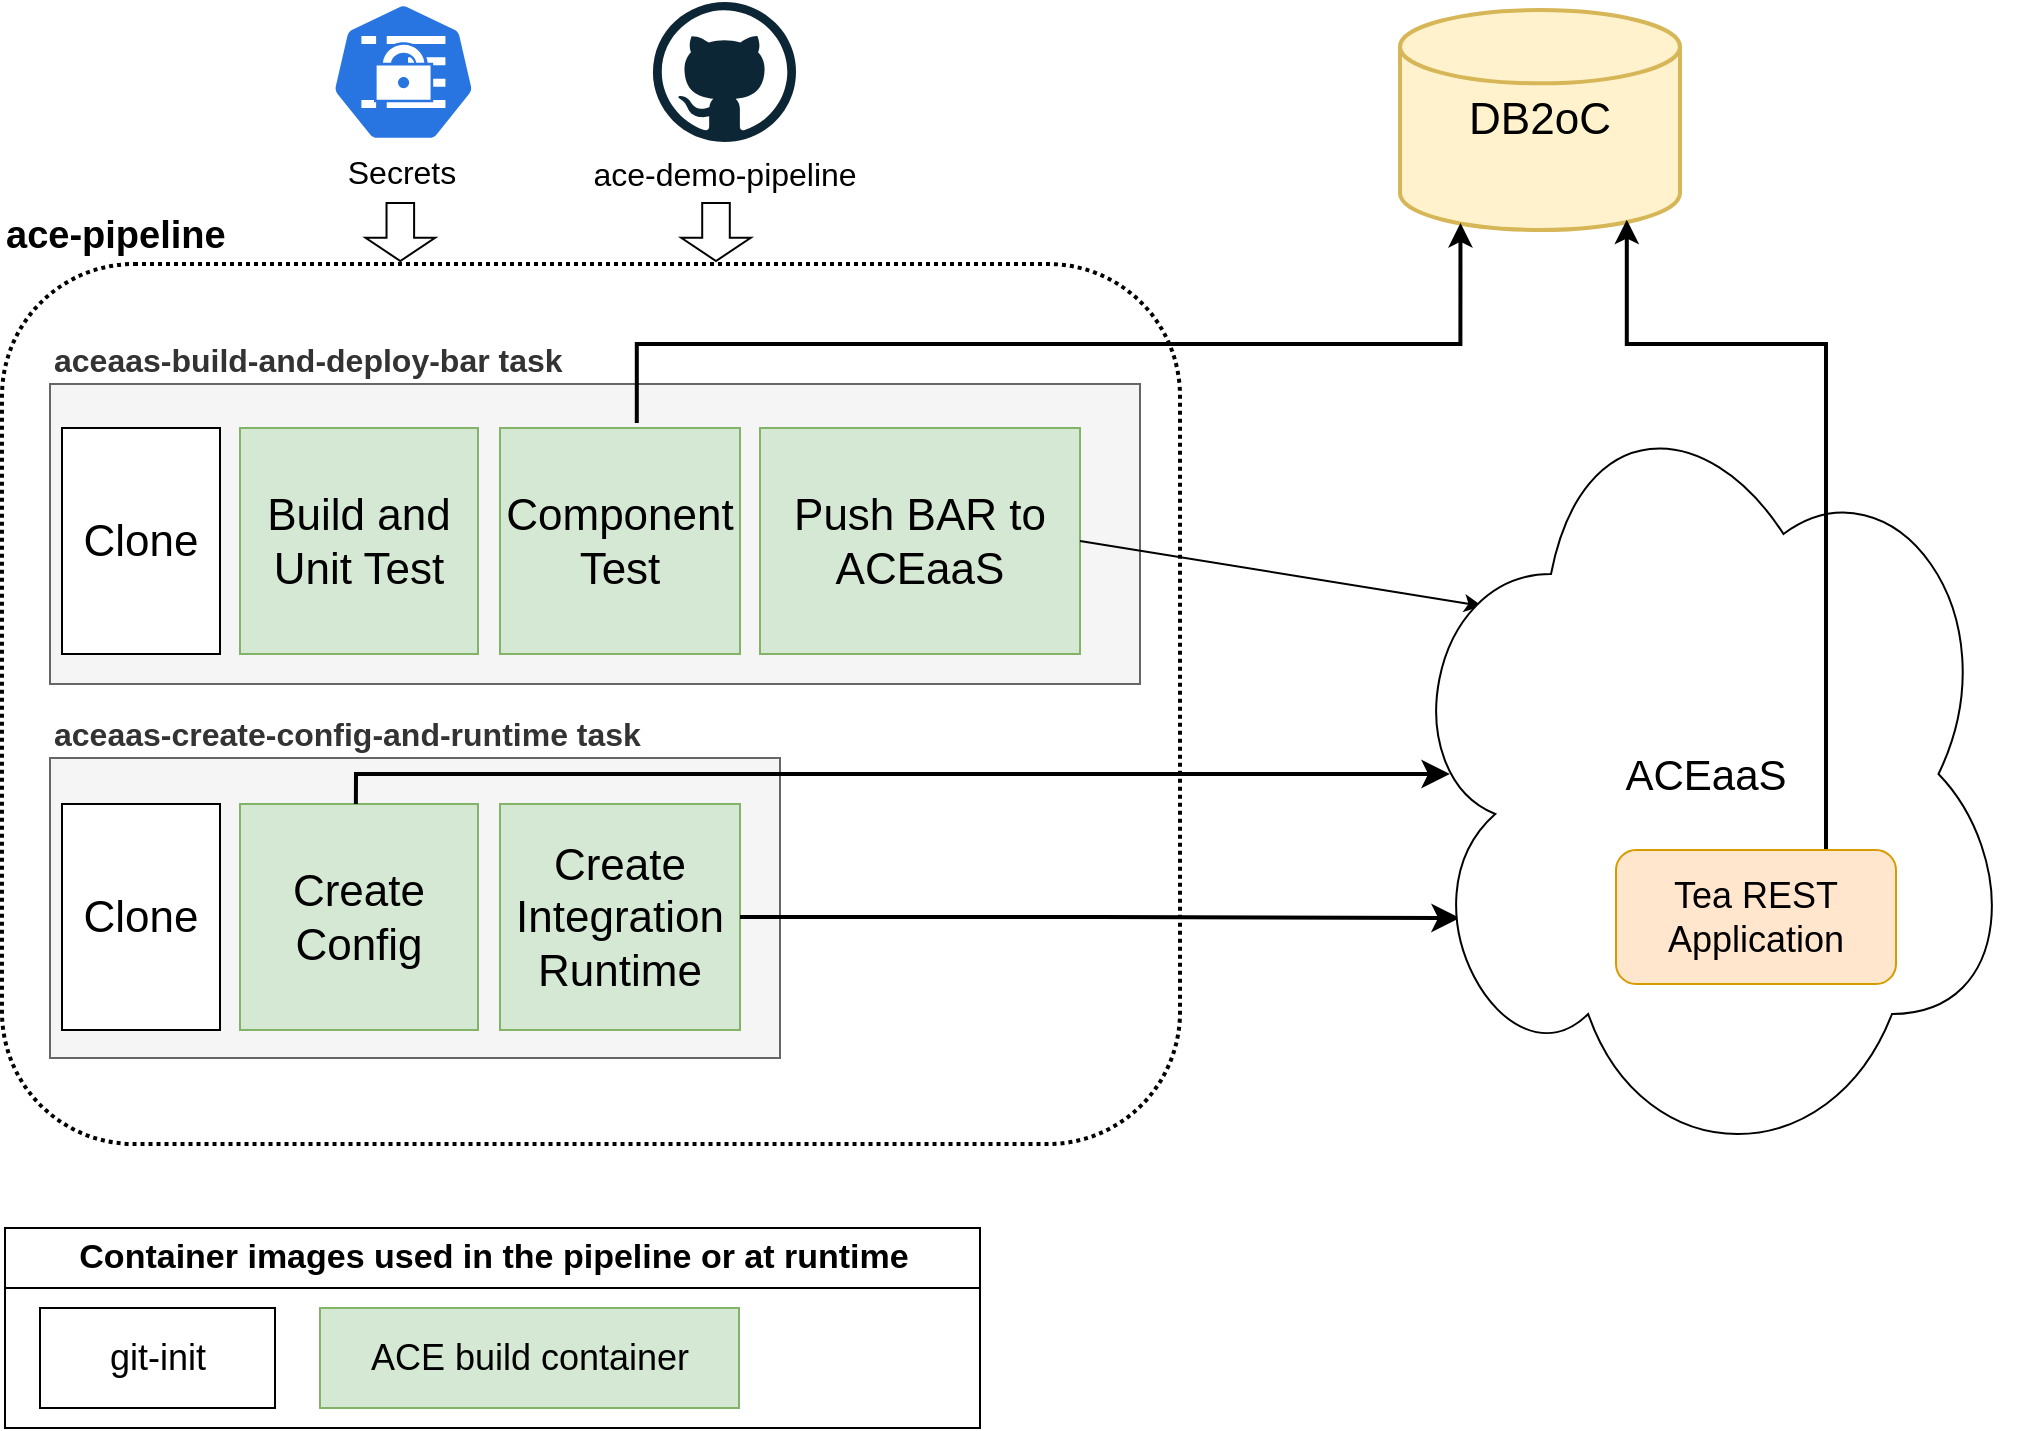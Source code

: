 <mxfile version="24.1.0" type="device">
  <diagram name="Page-1" id="EmwzgHjXN4L9OG_YRLbm">
    <mxGraphModel dx="1405" dy="981" grid="1" gridSize="10" guides="1" tooltips="1" connect="1" arrows="1" fold="1" page="1" pageScale="1" pageWidth="1100" pageHeight="1700" math="0" shadow="0">
      <root>
        <mxCell id="0" />
        <mxCell id="1" parent="0" />
        <mxCell id="o9Dw2uAFvMvjfERwR4WU-26" value="DB2oC" style="strokeWidth=2;html=1;shape=mxgraph.flowchart.database;whiteSpace=wrap;fontSize=22;fillColor=#fff2cc;strokeColor=#d6b656;" parent="1" vertex="1">
          <mxGeometry x="700" y="63" width="140" height="110" as="geometry" />
        </mxCell>
        <mxCell id="kKCmZU7g9CsREEnNZsZf-8" value="ace-pipeline" style="rounded=1;whiteSpace=wrap;html=1;labelPosition=center;verticalLabelPosition=top;align=left;verticalAlign=bottom;spacingLeft=0;fontSize=19;dashed=1;dashPattern=1 1;strokeWidth=2;fontStyle=1" parent="1" vertex="1">
          <mxGeometry x="1" y="190" width="589" height="440" as="geometry" />
        </mxCell>
        <mxCell id="bC7OHCeX101TMUWNberd-2" value="ace-demo-pipeline" style="dashed=0;outlineConnect=0;html=1;align=center;labelPosition=center;verticalLabelPosition=bottom;verticalAlign=top;shape=mxgraph.weblogos.github;fontSize=16;" parent="1" vertex="1">
          <mxGeometry x="326.46" y="59" width="71.54" height="70" as="geometry" />
        </mxCell>
        <mxCell id="o9Dw2uAFvMvjfERwR4WU-2" value="" style="aspect=fixed;sketch=0;html=1;dashed=0;whitespace=wrap;fillColor=#2875E2;strokeColor=#ffffff;points=[[0.005,0.63,0],[0.1,0.2,0],[0.9,0.2,0],[0.5,0,0],[0.995,0.63,0],[0.72,0.99,0],[0.5,1,0],[0.28,0.99,0]];shape=mxgraph.kubernetes.icon2;prIcon=secret;fontSize=16;" parent="1" vertex="1">
          <mxGeometry x="165.25" y="59" width="72.92" height="70" as="geometry" />
        </mxCell>
        <mxCell id="o9Dw2uAFvMvjfERwR4WU-3" value="Secrets" style="text;html=1;align=center;verticalAlign=middle;whiteSpace=wrap;rounded=0;fontSize=16;" parent="1" vertex="1">
          <mxGeometry x="170.5" y="129" width="60" height="30" as="geometry" />
        </mxCell>
        <mxCell id="o9Dw2uAFvMvjfERwR4WU-4" value="aceaas-build-and-deploy-bar task" style="rounded=0;whiteSpace=wrap;html=1;align=left;verticalAlign=bottom;labelPosition=center;verticalLabelPosition=top;fillColor=#f5f5f5;fontColor=#333333;strokeColor=#666666;fontSize=16;fontStyle=1" parent="1" vertex="1">
          <mxGeometry x="25" y="250" width="545" height="150" as="geometry" />
        </mxCell>
        <mxCell id="kKCmZU7g9CsREEnNZsZf-9" value="Clone" style="rounded=0;whiteSpace=wrap;html=1;fontSize=22;" parent="1" vertex="1">
          <mxGeometry x="31" y="272" width="79" height="113" as="geometry" />
        </mxCell>
        <mxCell id="o9Dw2uAFvMvjfERwR4WU-6" value="Component Test" style="rounded=0;whiteSpace=wrap;html=1;fontSize=22;fillColor=#d5e8d4;strokeColor=#82b366;" parent="1" vertex="1">
          <mxGeometry x="250" y="272" width="120" height="113" as="geometry" />
        </mxCell>
        <mxCell id="o9Dw2uAFvMvjfERwR4WU-7" value="Build and Unit Test" style="rounded=0;whiteSpace=wrap;html=1;fontSize=22;fillColor=#d5e8d4;strokeColor=#82b366;" parent="1" vertex="1">
          <mxGeometry x="120" y="272" width="119" height="113" as="geometry" />
        </mxCell>
        <mxCell id="o9Dw2uAFvMvjfERwR4WU-8" style="edgeStyle=orthogonalEdgeStyle;rounded=0;orthogonalLoop=1;jettySize=auto;html=1;exitX=0.5;exitY=1;exitDx=0;exitDy=0;fillColor=#d5e8d4;strokeColor=#82b366;fontSize=22;" parent="1" source="o9Dw2uAFvMvjfERwR4WU-6" target="o9Dw2uAFvMvjfERwR4WU-6" edge="1">
          <mxGeometry relative="1" as="geometry" />
        </mxCell>
        <mxCell id="o9Dw2uAFvMvjfERwR4WU-9" value="Push BAR to ACEaaS" style="rounded=0;whiteSpace=wrap;html=1;fontSize=22;fillColor=#d5e8d4;strokeColor=#82b366;" parent="1" vertex="1">
          <mxGeometry x="380" y="272" width="160" height="113" as="geometry" />
        </mxCell>
        <mxCell id="o9Dw2uAFvMvjfERwR4WU-33" value="" style="endArrow=classic;html=1;rounded=0;exitX=1;exitY=0.5;exitDx=0;exitDy=0;entryX=0.139;entryY=0.29;entryDx=0;entryDy=0;entryPerimeter=0;" parent="1" source="o9Dw2uAFvMvjfERwR4WU-9" target="PBRmWse9srsrDLzhJDxd-2" edge="1">
          <mxGeometry width="50" height="50" relative="1" as="geometry">
            <mxPoint x="660" y="328.5" as="sourcePoint" />
            <mxPoint x="790" y="328.75" as="targetPoint" />
          </mxGeometry>
        </mxCell>
        <mxCell id="o9Dw2uAFvMvjfERwR4WU-37" style="edgeStyle=orthogonalEdgeStyle;rounded=0;orthogonalLoop=1;jettySize=auto;html=1;entryX=0.216;entryY=0.968;entryDx=0;entryDy=0;entryPerimeter=0;strokeWidth=2;exitX=0.57;exitY=-0.022;exitDx=0;exitDy=0;exitPerimeter=0;" parent="1" source="o9Dw2uAFvMvjfERwR4WU-6" target="o9Dw2uAFvMvjfERwR4WU-26" edge="1">
          <mxGeometry relative="1" as="geometry">
            <mxPoint x="260" y="260" as="sourcePoint" />
            <mxPoint x="733" y="201.5" as="targetPoint" />
            <Array as="points">
              <mxPoint x="318" y="230" />
              <mxPoint x="730" y="230" />
            </Array>
          </mxGeometry>
        </mxCell>
        <mxCell id="o9Dw2uAFvMvjfERwR4WU-39" value="" style="shape=flexArrow;endArrow=classic;html=1;rounded=0;width=13.793;endSize=3.531;" parent="1" edge="1">
          <mxGeometry width="50" height="50" relative="1" as="geometry">
            <mxPoint x="358" y="159" as="sourcePoint" />
            <mxPoint x="358" y="189" as="targetPoint" />
          </mxGeometry>
        </mxCell>
        <mxCell id="o9Dw2uAFvMvjfERwR4WU-51" value="Container images used in the pipeline or at runtime" style="swimlane;whiteSpace=wrap;html=1;startSize=30;fontSize=17;" parent="1" vertex="1">
          <mxGeometry x="2.5" y="672" width="487.5" height="100" as="geometry" />
        </mxCell>
        <mxCell id="o9Dw2uAFvMvjfERwR4WU-41" value="ACE build container" style="rounded=0;whiteSpace=wrap;html=1;fontSize=18;fillColor=#d5e8d4;strokeColor=#82b366;" parent="o9Dw2uAFvMvjfERwR4WU-51" vertex="1">
          <mxGeometry x="157.5" y="40" width="209.5" height="50" as="geometry" />
        </mxCell>
        <mxCell id="o9Dw2uAFvMvjfERwR4WU-48" value="git-init" style="rounded=0;whiteSpace=wrap;html=1;fontSize=18;" parent="o9Dw2uAFvMvjfERwR4WU-51" vertex="1">
          <mxGeometry x="17.5" y="40" width="117.5" height="50" as="geometry" />
        </mxCell>
        <mxCell id="o9Dw2uAFvMvjfERwR4WU-52" value="" style="shape=flexArrow;endArrow=classic;html=1;rounded=0;width=13.793;endSize=3.531;" parent="1" edge="1">
          <mxGeometry width="50" height="50" relative="1" as="geometry">
            <mxPoint x="200.16" y="159" as="sourcePoint" />
            <mxPoint x="200.16" y="189" as="targetPoint" />
          </mxGeometry>
        </mxCell>
        <mxCell id="o9Dw2uAFvMvjfERwR4WU-53" value="aceaas-create-config-and-runtime task" style="rounded=0;whiteSpace=wrap;html=1;align=left;verticalAlign=bottom;labelPosition=center;verticalLabelPosition=top;fillColor=#f5f5f5;fontColor=#333333;strokeColor=#666666;fontSize=16;fontStyle=1" parent="1" vertex="1">
          <mxGeometry x="25" y="437" width="365" height="150" as="geometry" />
        </mxCell>
        <mxCell id="o9Dw2uAFvMvjfERwR4WU-54" value="Clone" style="rounded=0;whiteSpace=wrap;html=1;fontSize=22;" parent="1" vertex="1">
          <mxGeometry x="31" y="460" width="79" height="113" as="geometry" />
        </mxCell>
        <mxCell id="o9Dw2uAFvMvjfERwR4WU-55" value="Create Integration Runtime" style="rounded=0;whiteSpace=wrap;html=1;fontSize=22;fillColor=#d5e8d4;strokeColor=#82b366;" parent="1" vertex="1">
          <mxGeometry x="250" y="460" width="120" height="113" as="geometry" />
        </mxCell>
        <mxCell id="o9Dw2uAFvMvjfERwR4WU-56" value="Create Config" style="rounded=0;whiteSpace=wrap;html=1;fontSize=22;fillColor=#d5e8d4;strokeColor=#82b366;" parent="1" vertex="1">
          <mxGeometry x="120" y="460" width="119" height="113" as="geometry" />
        </mxCell>
        <mxCell id="o9Dw2uAFvMvjfERwR4WU-57" style="edgeStyle=orthogonalEdgeStyle;rounded=0;orthogonalLoop=1;jettySize=auto;html=1;exitX=0.5;exitY=1;exitDx=0;exitDy=0;fillColor=#d5e8d4;strokeColor=#82b366;fontSize=22;" parent="1" source="o9Dw2uAFvMvjfERwR4WU-55" target="o9Dw2uAFvMvjfERwR4WU-55" edge="1">
          <mxGeometry relative="1" as="geometry" />
        </mxCell>
        <mxCell id="4X8OJqOi4j79PQFWo-uC-37" value="" style="edgeStyle=elbowEdgeStyle;elbow=horizontal;endArrow=classic;html=1;curved=0;rounded=0;endSize=8;startSize=8;exitX=0.5;exitY=0;exitDx=0;exitDy=0;strokeWidth=2;entryX=0.087;entryY=0.5;entryDx=0;entryDy=0;entryPerimeter=0;" parent="1" edge="1" target="PBRmWse9srsrDLzhJDxd-2">
          <mxGeometry width="50" height="50" relative="1" as="geometry">
            <mxPoint x="177.94" y="460" as="sourcePoint" />
            <mxPoint x="740.0" y="449.06" as="targetPoint" />
            <Array as="points">
              <mxPoint x="178" y="460" />
            </Array>
          </mxGeometry>
        </mxCell>
        <mxCell id="4X8OJqOi4j79PQFWo-uC-38" value="" style="edgeStyle=elbowEdgeStyle;elbow=horizontal;endArrow=classic;html=1;curved=0;rounded=0;endSize=8;startSize=8;exitX=1;exitY=0.5;exitDx=0;exitDy=0;strokeWidth=2;entryX=0.103;entryY=0.68;entryDx=0;entryDy=0;entryPerimeter=0;" parent="1" source="o9Dw2uAFvMvjfERwR4WU-55" edge="1" target="PBRmWse9srsrDLzhJDxd-2">
          <mxGeometry width="50" height="50" relative="1" as="geometry">
            <mxPoint x="370" y="514.5" as="sourcePoint" />
            <mxPoint x="740" y="516.75" as="targetPoint" />
          </mxGeometry>
        </mxCell>
        <mxCell id="PBRmWse9srsrDLzhJDxd-2" value="ACEaaS" style="ellipse;shape=cloud;whiteSpace=wrap;html=1;fontSize=21;fontStyle=0" vertex="1" parent="1">
          <mxGeometry x="698" y="245" width="310" height="400" as="geometry" />
        </mxCell>
        <mxCell id="4X8OJqOi4j79PQFWo-uC-33" style="edgeStyle=orthogonalEdgeStyle;rounded=0;orthogonalLoop=1;jettySize=auto;html=1;entryX=0.81;entryY=0.953;entryDx=0;entryDy=0;entryPerimeter=0;strokeWidth=2;exitX=0.75;exitY=0;exitDx=0;exitDy=0;" parent="1" source="PBRmWse9srsrDLzhJDxd-3" target="o9Dw2uAFvMvjfERwR4WU-26" edge="1">
          <mxGeometry relative="1" as="geometry">
            <mxPoint x="940" y="480" as="sourcePoint" />
            <mxPoint x="299.5" y="595" as="targetPoint" />
            <Array as="points">
              <mxPoint x="913" y="230" />
              <mxPoint x="813" y="230" />
            </Array>
          </mxGeometry>
        </mxCell>
        <mxCell id="PBRmWse9srsrDLzhJDxd-3" value="&lt;font style=&quot;font-size: 18px;&quot;&gt;Tea REST Application&lt;/font&gt;" style="rounded=1;whiteSpace=wrap;html=1;fillColor=#ffe6cc;strokeColor=#d79b00;" vertex="1" parent="1">
          <mxGeometry x="808" y="483" width="140" height="67" as="geometry" />
        </mxCell>
      </root>
    </mxGraphModel>
  </diagram>
</mxfile>
